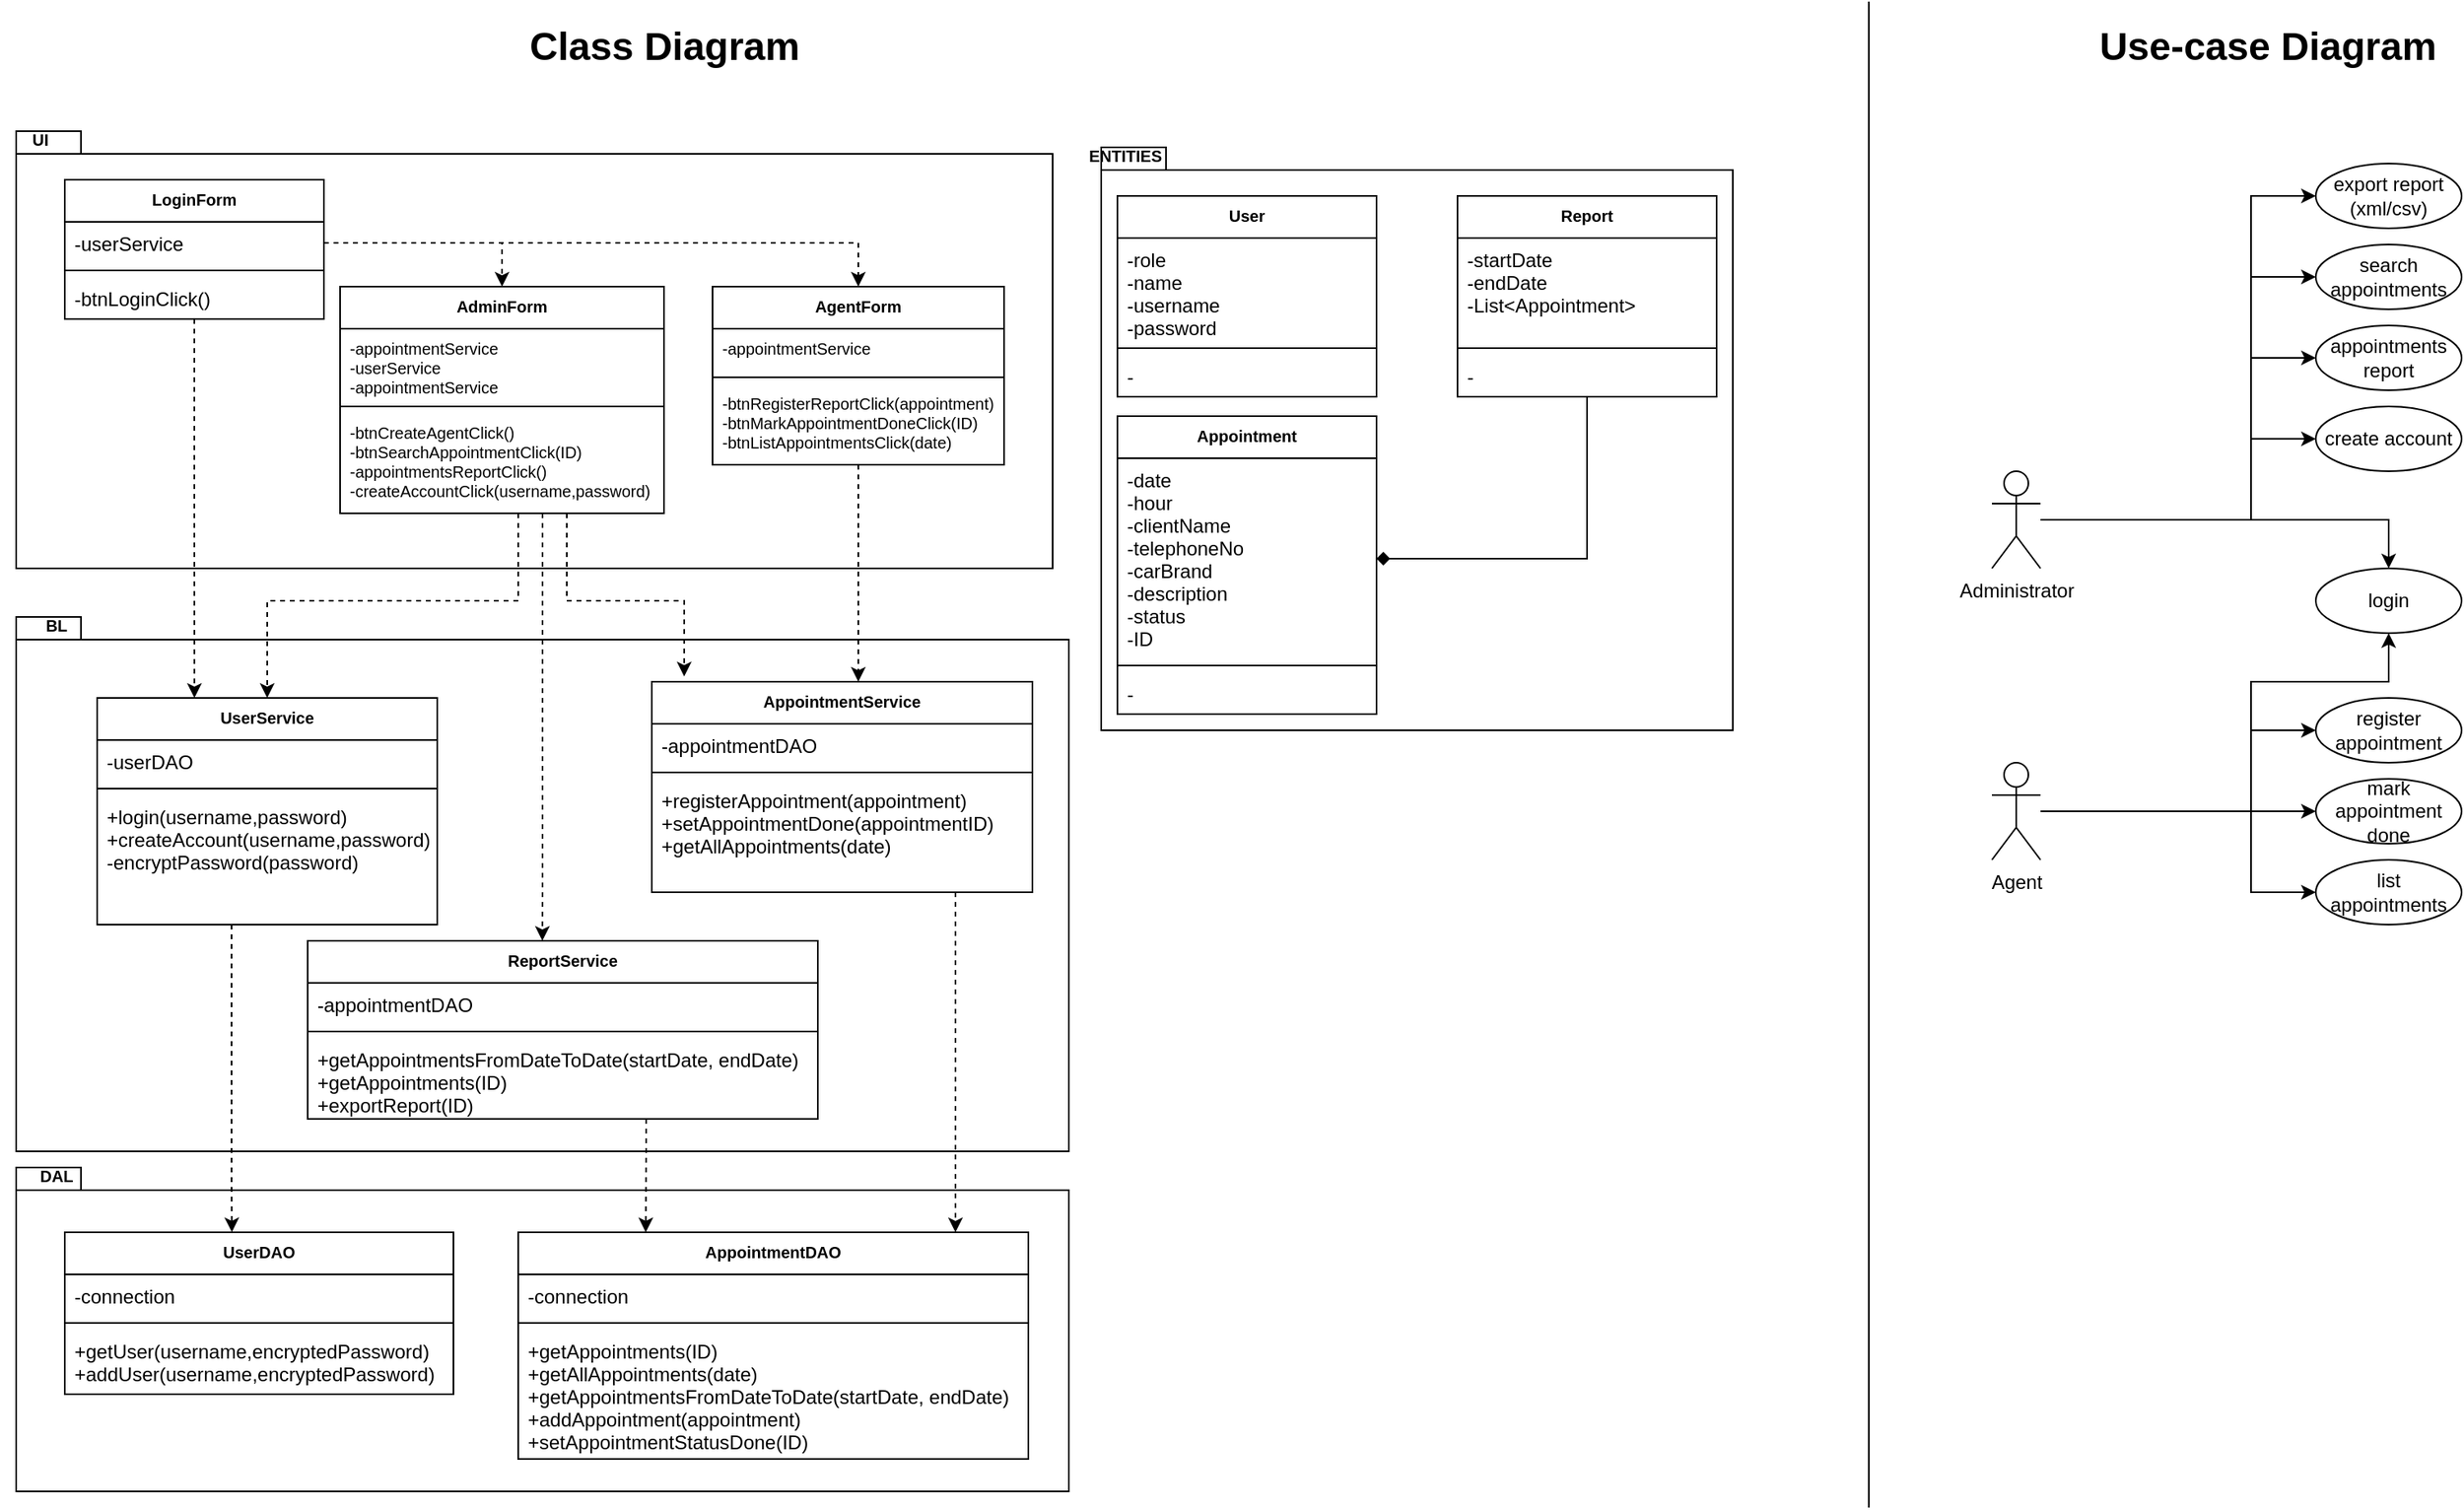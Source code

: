 <mxfile version="12.9.1" type="device"><diagram id="z8_8v-WP9aPVzKtgaqFv" name="Page-1"><mxGraphModel dx="2076" dy="1062" grid="1" gridSize="10" guides="1" tooltips="1" connect="1" arrows="1" fold="1" page="1" pageScale="1" pageWidth="850" pageHeight="1100" math="0" shadow="0"><root><mxCell id="0"/><mxCell id="1" parent="0"/><mxCell id="a6R-6qqJTulqdFtc39IC-1" value="" style="shape=folder;fontStyle=1;spacingTop=10;tabWidth=40;tabHeight=14;tabPosition=left;html=1;" vertex="1" parent="1"><mxGeometry x="80" y="120" width="640" height="270" as="geometry"/></mxCell><mxCell id="a6R-6qqJTulqdFtc39IC-2" value="UI" style="text;align=center;fontStyle=1;verticalAlign=middle;spacingLeft=3;spacingRight=3;strokeColor=none;rotatable=0;points=[[0,0.5],[1,0.5]];portConstraint=eastwest;fontSize=10;" vertex="1" parent="1"><mxGeometry x="70" y="120" width="50" height="10" as="geometry"/></mxCell><mxCell id="a6R-6qqJTulqdFtc39IC-7" value="" style="shape=folder;fontStyle=1;spacingTop=10;tabWidth=40;tabHeight=14;tabPosition=left;html=1;" vertex="1" parent="1"><mxGeometry x="750" y="130" width="390" height="360" as="geometry"/></mxCell><mxCell id="a6R-6qqJTulqdFtc39IC-8" value="ENTITIES" style="text;align=center;fontStyle=1;verticalAlign=middle;spacingLeft=3;spacingRight=3;strokeColor=none;rotatable=0;points=[[0,0.5],[1,0.5]];portConstraint=eastwest;fontSize=10;" vertex="1" parent="1"><mxGeometry x="740" y="130" width="50" height="10" as="geometry"/></mxCell><mxCell id="a6R-6qqJTulqdFtc39IC-9" value="LoginForm&#10;" style="swimlane;fontStyle=1;align=center;verticalAlign=top;childLayout=stackLayout;horizontal=1;startSize=26;horizontalStack=0;resizeParent=1;resizeParentMax=0;resizeLast=0;collapsible=1;marginBottom=0;fontSize=10;" vertex="1" parent="1"><mxGeometry x="110" y="150" width="160" height="86" as="geometry"/></mxCell><mxCell id="a6R-6qqJTulqdFtc39IC-10" value="-userService" style="text;strokeColor=none;fillColor=none;align=left;verticalAlign=top;spacingLeft=4;spacingRight=4;overflow=hidden;rotatable=0;points=[[0,0.5],[1,0.5]];portConstraint=eastwest;" vertex="1" parent="a6R-6qqJTulqdFtc39IC-9"><mxGeometry y="26" width="160" height="26" as="geometry"/></mxCell><mxCell id="a6R-6qqJTulqdFtc39IC-11" value="" style="line;strokeWidth=1;fillColor=none;align=left;verticalAlign=middle;spacingTop=-1;spacingLeft=3;spacingRight=3;rotatable=0;labelPosition=right;points=[];portConstraint=eastwest;" vertex="1" parent="a6R-6qqJTulqdFtc39IC-9"><mxGeometry y="52" width="160" height="8" as="geometry"/></mxCell><mxCell id="a6R-6qqJTulqdFtc39IC-12" value="-btnLoginClick()" style="text;strokeColor=none;fillColor=none;align=left;verticalAlign=top;spacingLeft=4;spacingRight=4;overflow=hidden;rotatable=0;points=[[0,0.5],[1,0.5]];portConstraint=eastwest;" vertex="1" parent="a6R-6qqJTulqdFtc39IC-9"><mxGeometry y="60" width="160" height="26" as="geometry"/></mxCell><mxCell id="a6R-6qqJTulqdFtc39IC-67" style="edgeStyle=orthogonalEdgeStyle;rounded=0;orthogonalLoop=1;jettySize=auto;html=1;entryX=1;entryY=0.5;entryDx=0;entryDy=0;fontSize=10;endArrow=diamond;endFill=1;" edge="1" parent="1" source="a6R-6qqJTulqdFtc39IC-63" target="a6R-6qqJTulqdFtc39IC-35"><mxGeometry relative="1" as="geometry"/></mxCell><mxCell id="a6R-6qqJTulqdFtc39IC-17" value="AdminForm&#10;" style="swimlane;fontStyle=1;align=center;verticalAlign=top;childLayout=stackLayout;horizontal=1;startSize=26;horizontalStack=0;resizeParent=1;resizeParentMax=0;resizeLast=0;collapsible=1;marginBottom=0;fontSize=10;" vertex="1" parent="1"><mxGeometry x="280" y="216" width="200" height="140" as="geometry"/></mxCell><mxCell id="a6R-6qqJTulqdFtc39IC-33" value="-appointmentService&#10;-userService&#10;-appointmentService" style="text;strokeColor=none;fillColor=none;align=left;verticalAlign=top;spacingLeft=4;spacingRight=4;overflow=hidden;rotatable=0;points=[[0,0.5],[1,0.5]];portConstraint=eastwest;fontSize=10;" vertex="1" parent="a6R-6qqJTulqdFtc39IC-17"><mxGeometry y="26" width="200" height="44" as="geometry"/></mxCell><mxCell id="a6R-6qqJTulqdFtc39IC-19" value="" style="line;strokeWidth=1;fillColor=none;align=left;verticalAlign=middle;spacingTop=-1;spacingLeft=3;spacingRight=3;rotatable=0;labelPosition=right;points=[];portConstraint=eastwest;" vertex="1" parent="a6R-6qqJTulqdFtc39IC-17"><mxGeometry y="70" width="200" height="8" as="geometry"/></mxCell><mxCell id="a6R-6qqJTulqdFtc39IC-32" value="-btnCreateAgentClick()&#10;-btnSearchAppointmentClick(ID)&#10;-appointmentsReportClick()&#10;-createAccountClick(username,password)" style="text;strokeColor=none;fillColor=none;align=left;verticalAlign=top;spacingLeft=4;spacingRight=4;overflow=hidden;rotatable=0;points=[[0,0.5],[1,0.5]];portConstraint=eastwest;fontSize=10;" vertex="1" parent="a6R-6qqJTulqdFtc39IC-17"><mxGeometry y="78" width="200" height="62" as="geometry"/></mxCell><mxCell id="a6R-6qqJTulqdFtc39IC-15" value="" style="shape=folder;fontStyle=1;spacingTop=10;tabWidth=40;tabHeight=14;tabPosition=left;html=1;" vertex="1" parent="1"><mxGeometry x="80" y="420" width="650" height="330" as="geometry"/></mxCell><mxCell id="a6R-6qqJTulqdFtc39IC-60" style="edgeStyle=orthogonalEdgeStyle;rounded=0;orthogonalLoop=1;jettySize=auto;html=1;dashed=1;fontSize=10;entryX=0.46;entryY=0;entryDx=0;entryDy=0;entryPerimeter=0;" edge="1" parent="1" source="a6R-6qqJTulqdFtc39IC-17" target="a6R-6qqJTulqdFtc39IC-68"><mxGeometry relative="1" as="geometry"><mxPoint x="404" y="659" as="targetPoint"/><Array as="points"><mxPoint x="405" y="590"/><mxPoint x="405" y="590"/></Array></mxGeometry></mxCell><mxCell id="a6R-6qqJTulqdFtc39IC-73" style="edgeStyle=orthogonalEdgeStyle;rounded=0;orthogonalLoop=1;jettySize=auto;html=1;dashed=1;endArrow=classic;endFill=1;fontSize=12;" edge="1" parent="1" source="a6R-6qqJTulqdFtc39IC-17" target="a6R-6qqJTulqdFtc39IC-38"><mxGeometry relative="1" as="geometry"><Array as="points"><mxPoint x="390" y="410"/><mxPoint x="235" y="410"/></Array></mxGeometry></mxCell><mxCell id="a6R-6qqJTulqdFtc39IC-74" style="edgeStyle=orthogonalEdgeStyle;rounded=0;orthogonalLoop=1;jettySize=auto;html=1;entryX=0.085;entryY=-0.025;entryDx=0;entryDy=0;entryPerimeter=0;dashed=1;endArrow=classic;endFill=1;fontSize=12;" edge="1" parent="1" source="a6R-6qqJTulqdFtc39IC-17" target="a6R-6qqJTulqdFtc39IC-55"><mxGeometry relative="1" as="geometry"><Array as="points"><mxPoint x="420" y="410"/><mxPoint x="493" y="410"/></Array></mxGeometry></mxCell><mxCell id="a6R-6qqJTulqdFtc39IC-61" style="edgeStyle=orthogonalEdgeStyle;rounded=0;orthogonalLoop=1;jettySize=auto;html=1;dashed=1;fontSize=10;" edge="1" parent="1" source="a6R-6qqJTulqdFtc39IC-21" target="a6R-6qqJTulqdFtc39IC-55"><mxGeometry relative="1" as="geometry"><mxPoint x="530" y="540" as="targetPoint"/><Array as="points"><mxPoint x="600" y="410"/><mxPoint x="600" y="410"/></Array></mxGeometry></mxCell><mxCell id="a6R-6qqJTulqdFtc39IC-21" value="AgentForm" style="swimlane;fontStyle=1;align=center;verticalAlign=top;childLayout=stackLayout;horizontal=1;startSize=26;horizontalStack=0;resizeParent=1;resizeParentMax=0;resizeLast=0;collapsible=1;marginBottom=0;fontSize=10;" vertex="1" parent="1"><mxGeometry x="510" y="216" width="180" height="110" as="geometry"/></mxCell><mxCell id="a6R-6qqJTulqdFtc39IC-53" value="-appointmentService" style="text;strokeColor=none;fillColor=none;align=left;verticalAlign=top;spacingLeft=4;spacingRight=4;overflow=hidden;rotatable=0;points=[[0,0.5],[1,0.5]];portConstraint=eastwest;fontSize=10;" vertex="1" parent="a6R-6qqJTulqdFtc39IC-21"><mxGeometry y="26" width="180" height="26" as="geometry"/></mxCell><mxCell id="a6R-6qqJTulqdFtc39IC-23" value="" style="line;strokeWidth=1;fillColor=none;align=left;verticalAlign=middle;spacingTop=-1;spacingLeft=3;spacingRight=3;rotatable=0;labelPosition=right;points=[];portConstraint=eastwest;" vertex="1" parent="a6R-6qqJTulqdFtc39IC-21"><mxGeometry y="52" width="180" height="8" as="geometry"/></mxCell><mxCell id="a6R-6qqJTulqdFtc39IC-54" value="-btnRegisterReportClick(appointment)&#10;-btnMarkAppointmentDoneClick(ID)&#10;-btnListAppointmentsClick(date)" style="text;strokeColor=none;fillColor=none;align=left;verticalAlign=top;spacingLeft=4;spacingRight=4;overflow=hidden;rotatable=0;points=[[0,0.5],[1,0.5]];portConstraint=eastwest;fontSize=10;" vertex="1" parent="a6R-6qqJTulqdFtc39IC-21"><mxGeometry y="60" width="180" height="50" as="geometry"/></mxCell><mxCell id="a6R-6qqJTulqdFtc39IC-16" value="" style="shape=folder;fontStyle=1;spacingTop=10;tabWidth=40;tabHeight=14;tabPosition=left;html=1;" vertex="1" parent="1"><mxGeometry x="80" y="760" width="650" height="200" as="geometry"/></mxCell><mxCell id="a6R-6qqJTulqdFtc39IC-25" style="edgeStyle=orthogonalEdgeStyle;rounded=0;orthogonalLoop=1;jettySize=auto;html=1;exitX=1;exitY=0.5;exitDx=0;exitDy=0;entryX=0.5;entryY=0;entryDx=0;entryDy=0;fontSize=10;dashed=1;" edge="1" parent="1" source="a6R-6qqJTulqdFtc39IC-10" target="a6R-6qqJTulqdFtc39IC-17"><mxGeometry relative="1" as="geometry"/></mxCell><mxCell id="a6R-6qqJTulqdFtc39IC-26" style="edgeStyle=orthogonalEdgeStyle;rounded=0;orthogonalLoop=1;jettySize=auto;html=1;exitX=1;exitY=0.5;exitDx=0;exitDy=0;entryX=0.5;entryY=0;entryDx=0;entryDy=0;dashed=1;fontSize=10;" edge="1" parent="1" source="a6R-6qqJTulqdFtc39IC-10" target="a6R-6qqJTulqdFtc39IC-21"><mxGeometry relative="1" as="geometry"><Array as="points"><mxPoint x="600" y="189"/></Array></mxGeometry></mxCell><mxCell id="a6R-6qqJTulqdFtc39IC-46" style="edgeStyle=orthogonalEdgeStyle;rounded=0;orthogonalLoop=1;jettySize=auto;html=1;dashed=1;fontSize=10;entryX=0.286;entryY=0;entryDx=0;entryDy=0;entryPerimeter=0;" edge="1" parent="1" source="a6R-6qqJTulqdFtc39IC-9" target="a6R-6qqJTulqdFtc39IC-38"><mxGeometry relative="1" as="geometry"><Array as="points"/></mxGeometry></mxCell><mxCell id="a6R-6qqJTulqdFtc39IC-47" style="edgeStyle=orthogonalEdgeStyle;rounded=0;orthogonalLoop=1;jettySize=auto;html=1;dashed=1;fontSize=10;entryX=0.43;entryY=-0.001;entryDx=0;entryDy=0;entryPerimeter=0;" edge="1" parent="1" source="a6R-6qqJTulqdFtc39IC-38" target="a6R-6qqJTulqdFtc39IC-42"><mxGeometry relative="1" as="geometry"><mxPoint x="215" y="950" as="targetPoint"/><Array as="points"><mxPoint x="213" y="770"/><mxPoint x="213" y="770"/></Array></mxGeometry></mxCell><mxCell id="a6R-6qqJTulqdFtc39IC-59" style="edgeStyle=orthogonalEdgeStyle;rounded=0;orthogonalLoop=1;jettySize=auto;html=1;dashed=1;fontSize=10;" edge="1" parent="1" source="a6R-6qqJTulqdFtc39IC-55" target="a6R-6qqJTulqdFtc39IC-48"><mxGeometry relative="1" as="geometry"><Array as="points"><mxPoint x="660" y="760"/><mxPoint x="660" y="760"/></Array></mxGeometry></mxCell><mxCell id="a6R-6qqJTulqdFtc39IC-72" style="edgeStyle=orthogonalEdgeStyle;rounded=0;orthogonalLoop=1;jettySize=auto;html=1;entryX=0.25;entryY=0;entryDx=0;entryDy=0;endArrow=classic;endFill=1;fontSize=12;dashed=1;entryPerimeter=0;" edge="1" parent="1" source="a6R-6qqJTulqdFtc39IC-68" target="a6R-6qqJTulqdFtc39IC-48"><mxGeometry relative="1" as="geometry"><Array as="points"><mxPoint x="469" y="750"/><mxPoint x="469" y="750"/></Array></mxGeometry></mxCell><mxCell id="a6R-6qqJTulqdFtc39IC-38" value="UserService" style="swimlane;fontStyle=1;align=center;verticalAlign=top;childLayout=stackLayout;horizontal=1;startSize=26;horizontalStack=0;resizeParent=1;resizeParentMax=0;resizeLast=0;collapsible=1;marginBottom=0;fontSize=10;" vertex="1" parent="1"><mxGeometry x="130" y="470" width="210" height="140" as="geometry"/></mxCell><mxCell id="a6R-6qqJTulqdFtc39IC-39" value="-userDAO" style="text;strokeColor=none;fillColor=none;align=left;verticalAlign=top;spacingLeft=4;spacingRight=4;overflow=hidden;rotatable=0;points=[[0,0.5],[1,0.5]];portConstraint=eastwest;" vertex="1" parent="a6R-6qqJTulqdFtc39IC-38"><mxGeometry y="26" width="210" height="26" as="geometry"/></mxCell><mxCell id="a6R-6qqJTulqdFtc39IC-40" value="" style="line;strokeWidth=1;fillColor=none;align=left;verticalAlign=middle;spacingTop=-1;spacingLeft=3;spacingRight=3;rotatable=0;labelPosition=right;points=[];portConstraint=eastwest;" vertex="1" parent="a6R-6qqJTulqdFtc39IC-38"><mxGeometry y="52" width="210" height="8" as="geometry"/></mxCell><mxCell id="a6R-6qqJTulqdFtc39IC-41" value="+login(username,password)&#10;+createAccount(username,password)&#10;-encryptPassword(password)&#10;" style="text;strokeColor=none;fillColor=none;align=left;verticalAlign=top;spacingLeft=4;spacingRight=4;overflow=hidden;rotatable=0;points=[[0,0.5],[1,0.5]];portConstraint=eastwest;" vertex="1" parent="a6R-6qqJTulqdFtc39IC-38"><mxGeometry y="60" width="210" height="80" as="geometry"/></mxCell><mxCell id="a6R-6qqJTulqdFtc39IC-55" value="AppointmentService" style="swimlane;fontStyle=1;align=center;verticalAlign=top;childLayout=stackLayout;horizontal=1;startSize=26;horizontalStack=0;resizeParent=1;resizeParentMax=0;resizeLast=0;collapsible=1;marginBottom=0;fontSize=10;" vertex="1" parent="1"><mxGeometry x="472.5" y="460" width="235" height="130" as="geometry"/></mxCell><mxCell id="a6R-6qqJTulqdFtc39IC-56" value="-appointmentDAO" style="text;strokeColor=none;fillColor=none;align=left;verticalAlign=top;spacingLeft=4;spacingRight=4;overflow=hidden;rotatable=0;points=[[0,0.5],[1,0.5]];portConstraint=eastwest;" vertex="1" parent="a6R-6qqJTulqdFtc39IC-55"><mxGeometry y="26" width="235" height="26" as="geometry"/></mxCell><mxCell id="a6R-6qqJTulqdFtc39IC-57" value="" style="line;strokeWidth=1;fillColor=none;align=left;verticalAlign=middle;spacingTop=-1;spacingLeft=3;spacingRight=3;rotatable=0;labelPosition=right;points=[];portConstraint=eastwest;" vertex="1" parent="a6R-6qqJTulqdFtc39IC-55"><mxGeometry y="52" width="235" height="8" as="geometry"/></mxCell><mxCell id="a6R-6qqJTulqdFtc39IC-62" value="+registerAppointment(appointment)&#10;+setAppointmentDone(appointmentID)&#10;+getAllAppointments(date)&#10;" style="text;strokeColor=none;fillColor=none;align=left;verticalAlign=top;spacingLeft=4;spacingRight=4;overflow=hidden;rotatable=0;points=[[0,0.5],[1,0.5]];portConstraint=eastwest;fontSize=12;" vertex="1" parent="a6R-6qqJTulqdFtc39IC-55"><mxGeometry y="60" width="235" height="70" as="geometry"/></mxCell><mxCell id="a6R-6qqJTulqdFtc39IC-68" value="ReportService" style="swimlane;fontStyle=1;align=center;verticalAlign=top;childLayout=stackLayout;horizontal=1;startSize=26;horizontalStack=0;resizeParent=1;resizeParentMax=0;resizeLast=0;collapsible=1;marginBottom=0;fontSize=10;" vertex="1" parent="1"><mxGeometry x="260" y="620" width="315" height="110" as="geometry"/></mxCell><mxCell id="a6R-6qqJTulqdFtc39IC-69" value="-appointmentDAO" style="text;strokeColor=none;fillColor=none;align=left;verticalAlign=top;spacingLeft=4;spacingRight=4;overflow=hidden;rotatable=0;points=[[0,0.5],[1,0.5]];portConstraint=eastwest;" vertex="1" parent="a6R-6qqJTulqdFtc39IC-68"><mxGeometry y="26" width="315" height="26" as="geometry"/></mxCell><mxCell id="a6R-6qqJTulqdFtc39IC-70" value="" style="line;strokeWidth=1;fillColor=none;align=left;verticalAlign=middle;spacingTop=-1;spacingLeft=3;spacingRight=3;rotatable=0;labelPosition=right;points=[];portConstraint=eastwest;" vertex="1" parent="a6R-6qqJTulqdFtc39IC-68"><mxGeometry y="52" width="315" height="8" as="geometry"/></mxCell><mxCell id="a6R-6qqJTulqdFtc39IC-71" value="+getAppointmentsFromDateToDate(startDate, endDate)&#10;+getAppointments(ID)&#10;+exportReport(ID)" style="text;strokeColor=none;fillColor=none;align=left;verticalAlign=top;spacingLeft=4;spacingRight=4;overflow=hidden;rotatable=0;points=[[0,0.5],[1,0.5]];portConstraint=eastwest;fontSize=12;" vertex="1" parent="a6R-6qqJTulqdFtc39IC-68"><mxGeometry y="60" width="315" height="50" as="geometry"/></mxCell><mxCell id="a6R-6qqJTulqdFtc39IC-42" value="UserDAO" style="swimlane;fontStyle=1;align=center;verticalAlign=top;childLayout=stackLayout;horizontal=1;startSize=26;horizontalStack=0;resizeParent=1;resizeParentMax=0;resizeLast=0;collapsible=1;marginBottom=0;fontSize=10;" vertex="1" parent="1"><mxGeometry x="110" y="800" width="240" height="100" as="geometry"/></mxCell><mxCell id="a6R-6qqJTulqdFtc39IC-43" value="-connection" style="text;strokeColor=none;fillColor=none;align=left;verticalAlign=top;spacingLeft=4;spacingRight=4;overflow=hidden;rotatable=0;points=[[0,0.5],[1,0.5]];portConstraint=eastwest;" vertex="1" parent="a6R-6qqJTulqdFtc39IC-42"><mxGeometry y="26" width="240" height="26" as="geometry"/></mxCell><mxCell id="a6R-6qqJTulqdFtc39IC-44" value="" style="line;strokeWidth=1;fillColor=none;align=left;verticalAlign=middle;spacingTop=-1;spacingLeft=3;spacingRight=3;rotatable=0;labelPosition=right;points=[];portConstraint=eastwest;" vertex="1" parent="a6R-6qqJTulqdFtc39IC-42"><mxGeometry y="52" width="240" height="8" as="geometry"/></mxCell><mxCell id="a6R-6qqJTulqdFtc39IC-45" value="+getUser(username,encryptedPassword)&#10;+addUser(username,encryptedPassword)" style="text;strokeColor=none;fillColor=none;align=left;verticalAlign=top;spacingLeft=4;spacingRight=4;overflow=hidden;rotatable=0;points=[[0,0.5],[1,0.5]];portConstraint=eastwest;" vertex="1" parent="a6R-6qqJTulqdFtc39IC-42"><mxGeometry y="60" width="240" height="40" as="geometry"/></mxCell><mxCell id="a6R-6qqJTulqdFtc39IC-48" value="AppointmentDAO" style="swimlane;fontStyle=1;align=center;verticalAlign=top;childLayout=stackLayout;horizontal=1;startSize=26;horizontalStack=0;resizeParent=1;resizeParentMax=0;resizeLast=0;collapsible=1;marginBottom=0;fontSize=10;" vertex="1" parent="1"><mxGeometry x="390" y="800" width="315" height="140" as="geometry"/></mxCell><mxCell id="a6R-6qqJTulqdFtc39IC-49" value="-connection" style="text;strokeColor=none;fillColor=none;align=left;verticalAlign=top;spacingLeft=4;spacingRight=4;overflow=hidden;rotatable=0;points=[[0,0.5],[1,0.5]];portConstraint=eastwest;" vertex="1" parent="a6R-6qqJTulqdFtc39IC-48"><mxGeometry y="26" width="315" height="26" as="geometry"/></mxCell><mxCell id="a6R-6qqJTulqdFtc39IC-50" value="" style="line;strokeWidth=1;fillColor=none;align=left;verticalAlign=middle;spacingTop=-1;spacingLeft=3;spacingRight=3;rotatable=0;labelPosition=right;points=[];portConstraint=eastwest;" vertex="1" parent="a6R-6qqJTulqdFtc39IC-48"><mxGeometry y="52" width="315" height="8" as="geometry"/></mxCell><mxCell id="a6R-6qqJTulqdFtc39IC-51" value="+getAppointments(ID)&#10;+getAllAppointments(date)&#10;+getAppointmentsFromDateToDate(startDate, endDate)&#10;+addAppointment(appointment)&#10;+setAppointmentStatusDone(ID)" style="text;strokeColor=none;fillColor=none;align=left;verticalAlign=top;spacingLeft=4;spacingRight=4;overflow=hidden;rotatable=0;points=[[0,0.5],[1,0.5]];portConstraint=eastwest;" vertex="1" parent="a6R-6qqJTulqdFtc39IC-48"><mxGeometry y="60" width="315" height="80" as="geometry"/></mxCell><mxCell id="a6R-6qqJTulqdFtc39IC-63" value="Report" style="swimlane;fontStyle=1;align=center;verticalAlign=top;childLayout=stackLayout;horizontal=1;startSize=26;horizontalStack=0;resizeParent=1;resizeParentMax=0;resizeLast=0;collapsible=1;marginBottom=0;fontSize=10;" vertex="1" parent="1"><mxGeometry x="970" y="160" width="160" height="124" as="geometry"/></mxCell><mxCell id="a6R-6qqJTulqdFtc39IC-64" value="-startDate&#10;-endDate&#10;-List&lt;Appointment&gt;" style="text;strokeColor=none;fillColor=none;align=left;verticalAlign=top;spacingLeft=4;spacingRight=4;overflow=hidden;rotatable=0;points=[[0,0.5],[1,0.5]];portConstraint=eastwest;" vertex="1" parent="a6R-6qqJTulqdFtc39IC-63"><mxGeometry y="26" width="160" height="64" as="geometry"/></mxCell><mxCell id="a6R-6qqJTulqdFtc39IC-65" value="" style="line;strokeWidth=1;fillColor=none;align=left;verticalAlign=middle;spacingTop=-1;spacingLeft=3;spacingRight=3;rotatable=0;labelPosition=right;points=[];portConstraint=eastwest;" vertex="1" parent="a6R-6qqJTulqdFtc39IC-63"><mxGeometry y="90" width="160" height="8" as="geometry"/></mxCell><mxCell id="a6R-6qqJTulqdFtc39IC-66" value="-" style="text;strokeColor=none;fillColor=none;align=left;verticalAlign=top;spacingLeft=4;spacingRight=4;overflow=hidden;rotatable=0;points=[[0,0.5],[1,0.5]];portConstraint=eastwest;" vertex="1" parent="a6R-6qqJTulqdFtc39IC-63"><mxGeometry y="98" width="160" height="26" as="geometry"/></mxCell><mxCell id="a6R-6qqJTulqdFtc39IC-27" value="User" style="swimlane;fontStyle=1;align=center;verticalAlign=top;childLayout=stackLayout;horizontal=1;startSize=26;horizontalStack=0;resizeParent=1;resizeParentMax=0;resizeLast=0;collapsible=1;marginBottom=0;fontSize=10;" vertex="1" parent="1"><mxGeometry x="760" y="160" width="160" height="124" as="geometry"/></mxCell><mxCell id="a6R-6qqJTulqdFtc39IC-28" value="-role&#10;-name&#10;-username&#10;-password" style="text;strokeColor=none;fillColor=none;align=left;verticalAlign=top;spacingLeft=4;spacingRight=4;overflow=hidden;rotatable=0;points=[[0,0.5],[1,0.5]];portConstraint=eastwest;" vertex="1" parent="a6R-6qqJTulqdFtc39IC-27"><mxGeometry y="26" width="160" height="64" as="geometry"/></mxCell><mxCell id="a6R-6qqJTulqdFtc39IC-29" value="" style="line;strokeWidth=1;fillColor=none;align=left;verticalAlign=middle;spacingTop=-1;spacingLeft=3;spacingRight=3;rotatable=0;labelPosition=right;points=[];portConstraint=eastwest;" vertex="1" parent="a6R-6qqJTulqdFtc39IC-27"><mxGeometry y="90" width="160" height="8" as="geometry"/></mxCell><mxCell id="a6R-6qqJTulqdFtc39IC-30" value="-" style="text;strokeColor=none;fillColor=none;align=left;verticalAlign=top;spacingLeft=4;spacingRight=4;overflow=hidden;rotatable=0;points=[[0,0.5],[1,0.5]];portConstraint=eastwest;" vertex="1" parent="a6R-6qqJTulqdFtc39IC-27"><mxGeometry y="98" width="160" height="26" as="geometry"/></mxCell><mxCell id="a6R-6qqJTulqdFtc39IC-34" value="Appointment" style="swimlane;fontStyle=1;align=center;verticalAlign=top;childLayout=stackLayout;horizontal=1;startSize=26;horizontalStack=0;resizeParent=1;resizeParentMax=0;resizeLast=0;collapsible=1;marginBottom=0;fontSize=10;" vertex="1" parent="1"><mxGeometry x="760" y="296" width="160" height="184" as="geometry"/></mxCell><mxCell id="a6R-6qqJTulqdFtc39IC-35" value="-date&#10;-hour&#10;-clientName&#10;-telephoneNo&#10;-carBrand&#10;-description&#10;-status&#10;-ID" style="text;strokeColor=none;fillColor=none;align=left;verticalAlign=top;spacingLeft=4;spacingRight=4;overflow=hidden;rotatable=0;points=[[0,0.5],[1,0.5]];portConstraint=eastwest;" vertex="1" parent="a6R-6qqJTulqdFtc39IC-34"><mxGeometry y="26" width="160" height="124" as="geometry"/></mxCell><mxCell id="a6R-6qqJTulqdFtc39IC-36" value="" style="line;strokeWidth=1;fillColor=none;align=left;verticalAlign=middle;spacingTop=-1;spacingLeft=3;spacingRight=3;rotatable=0;labelPosition=right;points=[];portConstraint=eastwest;" vertex="1" parent="a6R-6qqJTulqdFtc39IC-34"><mxGeometry y="150" width="160" height="8" as="geometry"/></mxCell><mxCell id="a6R-6qqJTulqdFtc39IC-37" value="-" style="text;strokeColor=none;fillColor=none;align=left;verticalAlign=top;spacingLeft=4;spacingRight=4;overflow=hidden;rotatable=0;points=[[0,0.5],[1,0.5]];portConstraint=eastwest;" vertex="1" parent="a6R-6qqJTulqdFtc39IC-34"><mxGeometry y="158" width="160" height="26" as="geometry"/></mxCell><mxCell id="a6R-6qqJTulqdFtc39IC-76" value="&lt;font style=&quot;font-size: 24px&quot;&gt;&lt;b&gt;Class Diagram&lt;/b&gt;&lt;/font&gt;" style="text;html=1;align=center;verticalAlign=middle;resizable=0;points=[];autosize=1;fontSize=12;" vertex="1" parent="1"><mxGeometry x="390" y="58" width="180" height="20" as="geometry"/></mxCell><mxCell id="a6R-6qqJTulqdFtc39IC-77" style="edgeStyle=orthogonalEdgeStyle;rounded=0;orthogonalLoop=1;jettySize=auto;html=1;" edge="1" parent="1" source="a6R-6qqJTulqdFtc39IC-82" target="a6R-6qqJTulqdFtc39IC-88"><mxGeometry relative="1" as="geometry"><Array as="points"><mxPoint x="1545" y="360"/></Array></mxGeometry></mxCell><mxCell id="a6R-6qqJTulqdFtc39IC-78" style="edgeStyle=orthogonalEdgeStyle;rounded=0;jumpStyle=none;orthogonalLoop=1;jettySize=auto;html=1;entryX=0;entryY=0.5;entryDx=0;entryDy=0;strokeColor=#000000;" edge="1" parent="1" source="a6R-6qqJTulqdFtc39IC-82" target="a6R-6qqJTulqdFtc39IC-89"><mxGeometry relative="1" as="geometry"><Array as="points"><mxPoint x="1460" y="360"/><mxPoint x="1460" y="310"/></Array></mxGeometry></mxCell><mxCell id="a6R-6qqJTulqdFtc39IC-79" style="edgeStyle=orthogonalEdgeStyle;rounded=0;jumpStyle=none;orthogonalLoop=1;jettySize=auto;html=1;entryX=0;entryY=0.5;entryDx=0;entryDy=0;strokeColor=#000000;" edge="1" parent="1" source="a6R-6qqJTulqdFtc39IC-82" target="a6R-6qqJTulqdFtc39IC-93"><mxGeometry relative="1" as="geometry"><Array as="points"><mxPoint x="1460" y="360"/><mxPoint x="1460" y="260"/></Array></mxGeometry></mxCell><mxCell id="a6R-6qqJTulqdFtc39IC-80" style="edgeStyle=orthogonalEdgeStyle;rounded=0;jumpStyle=none;orthogonalLoop=1;jettySize=auto;html=1;strokeColor=#000000;entryX=0;entryY=0.5;entryDx=0;entryDy=0;" edge="1" parent="1" source="a6R-6qqJTulqdFtc39IC-82" target="a6R-6qqJTulqdFtc39IC-94"><mxGeometry relative="1" as="geometry"><mxPoint x="1490" y="210" as="targetPoint"/><Array as="points"><mxPoint x="1460" y="360"/><mxPoint x="1460" y="210"/></Array></mxGeometry></mxCell><mxCell id="a6R-6qqJTulqdFtc39IC-81" style="edgeStyle=orthogonalEdgeStyle;rounded=0;jumpStyle=none;orthogonalLoop=1;jettySize=auto;html=1;entryX=0;entryY=0.5;entryDx=0;entryDy=0;strokeColor=#000000;" edge="1" parent="1" source="a6R-6qqJTulqdFtc39IC-82" target="a6R-6qqJTulqdFtc39IC-95"><mxGeometry relative="1" as="geometry"><Array as="points"><mxPoint x="1460" y="360"/><mxPoint x="1460" y="160"/></Array></mxGeometry></mxCell><mxCell id="a6R-6qqJTulqdFtc39IC-82" value="Administrator" style="shape=umlActor;verticalLabelPosition=bottom;labelBackgroundColor=#ffffff;verticalAlign=top;html=1;" vertex="1" parent="1"><mxGeometry x="1300" y="330" width="30" height="60" as="geometry"/></mxCell><mxCell id="a6R-6qqJTulqdFtc39IC-83" style="edgeStyle=orthogonalEdgeStyle;rounded=0;jumpStyle=none;orthogonalLoop=1;jettySize=auto;html=1;strokeColor=#000000;entryX=0;entryY=0.5;entryDx=0;entryDy=0;" edge="1" parent="1" source="a6R-6qqJTulqdFtc39IC-87" target="a6R-6qqJTulqdFtc39IC-90"><mxGeometry relative="1" as="geometry"><Array as="points"><mxPoint x="1460" y="540"/><mxPoint x="1460" y="490"/></Array></mxGeometry></mxCell><mxCell id="a6R-6qqJTulqdFtc39IC-84" style="edgeStyle=orthogonalEdgeStyle;rounded=0;jumpStyle=none;orthogonalLoop=1;jettySize=auto;html=1;entryX=0;entryY=0.5;entryDx=0;entryDy=0;strokeColor=#000000;" edge="1" parent="1" source="a6R-6qqJTulqdFtc39IC-87" target="a6R-6qqJTulqdFtc39IC-91"><mxGeometry relative="1" as="geometry"/></mxCell><mxCell id="a6R-6qqJTulqdFtc39IC-85" style="edgeStyle=orthogonalEdgeStyle;rounded=0;jumpStyle=none;orthogonalLoop=1;jettySize=auto;html=1;entryX=0;entryY=0.5;entryDx=0;entryDy=0;strokeColor=#000000;" edge="1" parent="1" source="a6R-6qqJTulqdFtc39IC-87" target="a6R-6qqJTulqdFtc39IC-92"><mxGeometry relative="1" as="geometry"><Array as="points"><mxPoint x="1460" y="540"/><mxPoint x="1460" y="590"/></Array></mxGeometry></mxCell><mxCell id="a6R-6qqJTulqdFtc39IC-86" style="edgeStyle=orthogonalEdgeStyle;rounded=0;jumpStyle=none;orthogonalLoop=1;jettySize=auto;html=1;entryX=0.5;entryY=1;entryDx=0;entryDy=0;strokeColor=#000000;" edge="1" parent="1" source="a6R-6qqJTulqdFtc39IC-87" target="a6R-6qqJTulqdFtc39IC-88"><mxGeometry relative="1" as="geometry"><Array as="points"><mxPoint x="1460" y="540"/><mxPoint x="1460" y="460"/><mxPoint x="1545" y="460"/></Array></mxGeometry></mxCell><mxCell id="a6R-6qqJTulqdFtc39IC-87" value="Agent" style="shape=umlActor;verticalLabelPosition=bottom;labelBackgroundColor=#ffffff;verticalAlign=top;html=1;" vertex="1" parent="1"><mxGeometry x="1300" y="510" width="30" height="60" as="geometry"/></mxCell><mxCell id="a6R-6qqJTulqdFtc39IC-88" value="login" style="ellipse;whiteSpace=wrap;html=1;" vertex="1" parent="1"><mxGeometry x="1500" y="390" width="90" height="40" as="geometry"/></mxCell><mxCell id="a6R-6qqJTulqdFtc39IC-89" value="create account" style="ellipse;whiteSpace=wrap;html=1;" vertex="1" parent="1"><mxGeometry x="1500" y="290" width="90" height="40" as="geometry"/></mxCell><mxCell id="a6R-6qqJTulqdFtc39IC-90" value="register appointment" style="ellipse;whiteSpace=wrap;html=1;" vertex="1" parent="1"><mxGeometry x="1500" y="470" width="90" height="40" as="geometry"/></mxCell><mxCell id="a6R-6qqJTulqdFtc39IC-91" value="mark appointment&lt;br&gt;done" style="ellipse;whiteSpace=wrap;html=1;" vertex="1" parent="1"><mxGeometry x="1500" y="520" width="90" height="40" as="geometry"/></mxCell><mxCell id="a6R-6qqJTulqdFtc39IC-92" value="list&lt;br&gt;appointments" style="ellipse;whiteSpace=wrap;html=1;" vertex="1" parent="1"><mxGeometry x="1500" y="570" width="90" height="40" as="geometry"/></mxCell><mxCell id="a6R-6qqJTulqdFtc39IC-93" value="appointments report" style="ellipse;whiteSpace=wrap;html=1;" vertex="1" parent="1"><mxGeometry x="1500" y="240" width="90" height="40" as="geometry"/></mxCell><mxCell id="a6R-6qqJTulqdFtc39IC-94" value="search appointments" style="ellipse;whiteSpace=wrap;html=1;" vertex="1" parent="1"><mxGeometry x="1500" y="190" width="90" height="40" as="geometry"/></mxCell><mxCell id="a6R-6qqJTulqdFtc39IC-95" value="export report&lt;br&gt;(xml/csv)" style="ellipse;whiteSpace=wrap;html=1;" vertex="1" parent="1"><mxGeometry x="1500" y="140" width="90" height="40" as="geometry"/></mxCell><mxCell id="a6R-6qqJTulqdFtc39IC-96" value="" style="line;strokeWidth=1;fillColor=none;align=left;verticalAlign=middle;spacingTop=-1;spacingLeft=3;spacingRight=3;rotatable=0;labelPosition=right;points=[];portConstraint=eastwest;fontSize=12;direction=south;" vertex="1" parent="1"><mxGeometry x="1220" y="40" width="8" height="930" as="geometry"/></mxCell><mxCell id="a6R-6qqJTulqdFtc39IC-97" value="&lt;font style=&quot;font-size: 24px&quot;&gt;&lt;b&gt;Use-case Diagram&lt;/b&gt;&lt;/font&gt;" style="text;html=1;align=center;verticalAlign=middle;resizable=0;points=[];autosize=1;fontSize=12;" vertex="1" parent="1"><mxGeometry x="1360" y="58" width="220" height="20" as="geometry"/></mxCell><mxCell id="a6R-6qqJTulqdFtc39IC-98" value="BL" style="text;align=center;fontStyle=1;verticalAlign=middle;spacingLeft=3;spacingRight=3;strokeColor=none;rotatable=0;points=[[0,0.5],[1,0.5]];portConstraint=eastwest;fontSize=10;" vertex="1" parent="1"><mxGeometry x="70" y="420" width="70" height="10" as="geometry"/></mxCell><mxCell id="a6R-6qqJTulqdFtc39IC-99" value="DAL" style="text;align=center;fontStyle=1;verticalAlign=middle;spacingLeft=3;spacingRight=3;strokeColor=none;rotatable=0;points=[[0,0.5],[1,0.5]];portConstraint=eastwest;fontSize=10;" vertex="1" parent="1"><mxGeometry x="70" y="760" width="70" height="10" as="geometry"/></mxCell></root></mxGraphModel></diagram></mxfile>
